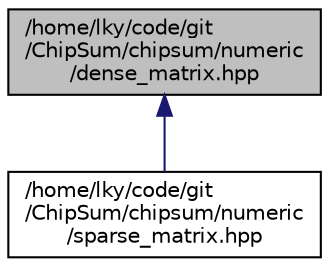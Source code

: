 digraph "/home/lky/code/git/ChipSum/chipsum/numeric/dense_matrix.hpp"
{
 // LATEX_PDF_SIZE
  edge [fontname="Helvetica",fontsize="10",labelfontname="Helvetica",labelfontsize="10"];
  node [fontname="Helvetica",fontsize="10",shape=record];
  Node1 [label="/home/lky/code/git\l/ChipSum/chipsum/numeric\l/dense_matrix.hpp",height=0.2,width=0.4,color="black", fillcolor="grey75", style="filled", fontcolor="black",tooltip="稠密矩阵用户接口"];
  Node1 -> Node2 [dir="back",color="midnightblue",fontsize="10",style="solid",fontname="Helvetica"];
  Node2 [label="/home/lky/code/git\l/ChipSum/chipsum/numeric\l/sparse_matrix.hpp",height=0.2,width=0.4,color="black", fillcolor="white", style="filled",URL="$sparse__matrix_8hpp.html",tooltip="稀疏矩阵用户接口"];
}
